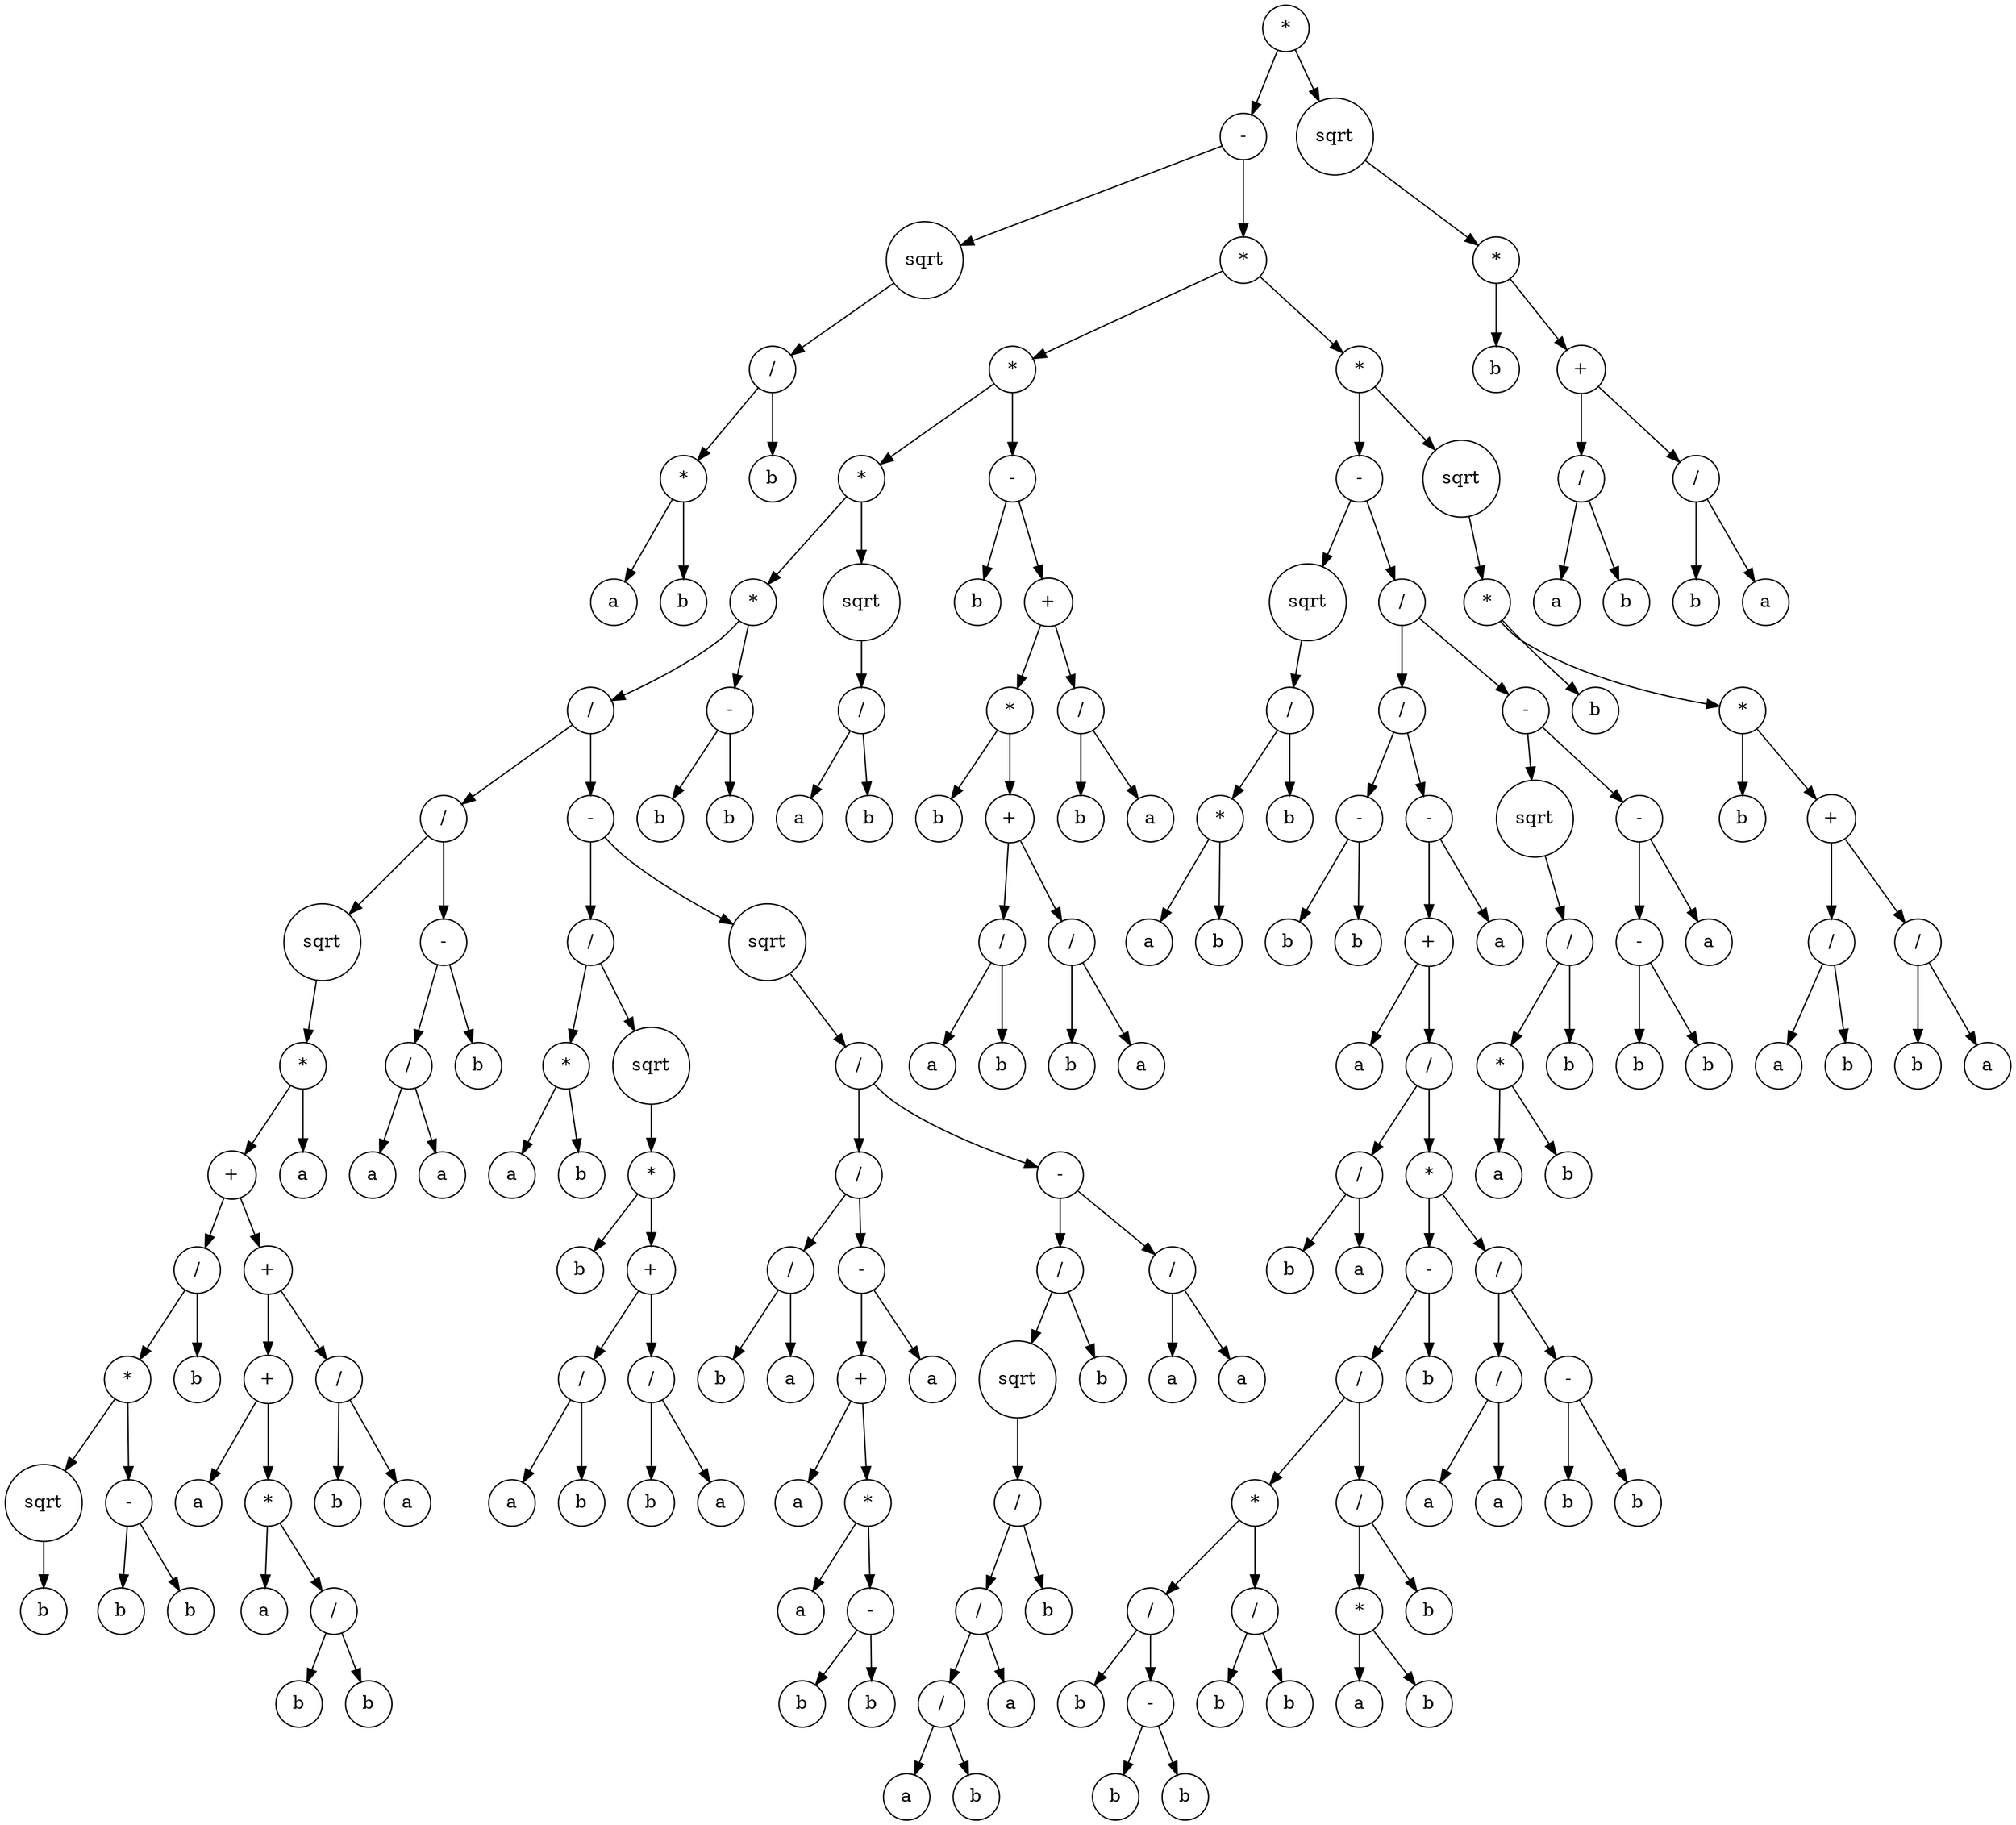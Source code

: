 digraph g {
graph [ordering=out];
node [shape=circle];
n[label = "*"];
n0[label = "-"];
n00[label = "sqrt"];
n000[label = "/"];
n0000[label = "*"];
n00000[label = "a"];
n0000 -> n00000;
n00001[label = "b"];
n0000 -> n00001;
n000 -> n0000;
n0001[label = "b"];
n000 -> n0001;
n00 -> n000;
n0 -> n00;
n01[label = "*"];
n010[label = "*"];
n0100[label = "*"];
n01000[label = "*"];
n010000[label = "/"];
n0100000[label = "/"];
n01000000[label = "sqrt"];
n010000000[label = "*"];
n0100000000[label = "+"];
n01000000000[label = "/"];
n010000000000[label = "*"];
n0100000000000[label = "sqrt"];
n01000000000000[label = "b"];
n0100000000000 -> n01000000000000;
n010000000000 -> n0100000000000;
n0100000000001[label = "-"];
n01000000000010[label = "b"];
n0100000000001 -> n01000000000010;
n01000000000011[label = "b"];
n0100000000001 -> n01000000000011;
n010000000000 -> n0100000000001;
n01000000000 -> n010000000000;
n010000000001[label = "b"];
n01000000000 -> n010000000001;
n0100000000 -> n01000000000;
n01000000001[label = "+"];
n010000000010[label = "+"];
n0100000000100[label = "a"];
n010000000010 -> n0100000000100;
n0100000000101[label = "*"];
n01000000001010[label = "a"];
n0100000000101 -> n01000000001010;
n01000000001011[label = "/"];
n010000000010110[label = "b"];
n01000000001011 -> n010000000010110;
n010000000010111[label = "b"];
n01000000001011 -> n010000000010111;
n0100000000101 -> n01000000001011;
n010000000010 -> n0100000000101;
n01000000001 -> n010000000010;
n010000000011[label = "/"];
n0100000000110[label = "b"];
n010000000011 -> n0100000000110;
n0100000000111[label = "a"];
n010000000011 -> n0100000000111;
n01000000001 -> n010000000011;
n0100000000 -> n01000000001;
n010000000 -> n0100000000;
n0100000001[label = "a"];
n010000000 -> n0100000001;
n01000000 -> n010000000;
n0100000 -> n01000000;
n01000001[label = "-"];
n010000010[label = "/"];
n0100000100[label = "a"];
n010000010 -> n0100000100;
n0100000101[label = "a"];
n010000010 -> n0100000101;
n01000001 -> n010000010;
n010000011[label = "b"];
n01000001 -> n010000011;
n0100000 -> n01000001;
n010000 -> n0100000;
n0100001[label = "-"];
n01000010[label = "/"];
n010000100[label = "*"];
n0100001000[label = "a"];
n010000100 -> n0100001000;
n0100001001[label = "b"];
n010000100 -> n0100001001;
n01000010 -> n010000100;
n010000101[label = "sqrt"];
n0100001010[label = "*"];
n01000010100[label = "b"];
n0100001010 -> n01000010100;
n01000010101[label = "+"];
n010000101010[label = "/"];
n0100001010100[label = "a"];
n010000101010 -> n0100001010100;
n0100001010101[label = "b"];
n010000101010 -> n0100001010101;
n01000010101 -> n010000101010;
n010000101011[label = "/"];
n0100001010110[label = "b"];
n010000101011 -> n0100001010110;
n0100001010111[label = "a"];
n010000101011 -> n0100001010111;
n01000010101 -> n010000101011;
n0100001010 -> n01000010101;
n010000101 -> n0100001010;
n01000010 -> n010000101;
n0100001 -> n01000010;
n01000011[label = "sqrt"];
n010000110[label = "/"];
n0100001100[label = "/"];
n01000011000[label = "/"];
n010000110000[label = "b"];
n01000011000 -> n010000110000;
n010000110001[label = "a"];
n01000011000 -> n010000110001;
n0100001100 -> n01000011000;
n01000011001[label = "-"];
n010000110010[label = "+"];
n0100001100100[label = "a"];
n010000110010 -> n0100001100100;
n0100001100101[label = "*"];
n01000011001010[label = "a"];
n0100001100101 -> n01000011001010;
n01000011001011[label = "-"];
n010000110010110[label = "b"];
n01000011001011 -> n010000110010110;
n010000110010111[label = "b"];
n01000011001011 -> n010000110010111;
n0100001100101 -> n01000011001011;
n010000110010 -> n0100001100101;
n01000011001 -> n010000110010;
n010000110011[label = "a"];
n01000011001 -> n010000110011;
n0100001100 -> n01000011001;
n010000110 -> n0100001100;
n0100001101[label = "-"];
n01000011010[label = "/"];
n010000110100[label = "sqrt"];
n0100001101000[label = "/"];
n01000011010000[label = "/"];
n010000110100000[label = "/"];
n0100001101000000[label = "a"];
n010000110100000 -> n0100001101000000;
n0100001101000001[label = "b"];
n010000110100000 -> n0100001101000001;
n01000011010000 -> n010000110100000;
n010000110100001[label = "a"];
n01000011010000 -> n010000110100001;
n0100001101000 -> n01000011010000;
n01000011010001[label = "b"];
n0100001101000 -> n01000011010001;
n010000110100 -> n0100001101000;
n01000011010 -> n010000110100;
n010000110101[label = "b"];
n01000011010 -> n010000110101;
n0100001101 -> n01000011010;
n01000011011[label = "/"];
n010000110110[label = "a"];
n01000011011 -> n010000110110;
n010000110111[label = "a"];
n01000011011 -> n010000110111;
n0100001101 -> n01000011011;
n010000110 -> n0100001101;
n01000011 -> n010000110;
n0100001 -> n01000011;
n010000 -> n0100001;
n01000 -> n010000;
n010001[label = "-"];
n0100010[label = "b"];
n010001 -> n0100010;
n0100011[label = "b"];
n010001 -> n0100011;
n01000 -> n010001;
n0100 -> n01000;
n01001[label = "sqrt"];
n010010[label = "/"];
n0100100[label = "a"];
n010010 -> n0100100;
n0100101[label = "b"];
n010010 -> n0100101;
n01001 -> n010010;
n0100 -> n01001;
n010 -> n0100;
n0101[label = "-"];
n01010[label = "b"];
n0101 -> n01010;
n01011[label = "+"];
n010110[label = "*"];
n0101100[label = "b"];
n010110 -> n0101100;
n0101101[label = "+"];
n01011010[label = "/"];
n010110100[label = "a"];
n01011010 -> n010110100;
n010110101[label = "b"];
n01011010 -> n010110101;
n0101101 -> n01011010;
n01011011[label = "/"];
n010110110[label = "b"];
n01011011 -> n010110110;
n010110111[label = "a"];
n01011011 -> n010110111;
n0101101 -> n01011011;
n010110 -> n0101101;
n01011 -> n010110;
n010111[label = "/"];
n0101110[label = "b"];
n010111 -> n0101110;
n0101111[label = "a"];
n010111 -> n0101111;
n01011 -> n010111;
n0101 -> n01011;
n010 -> n0101;
n01 -> n010;
n011[label = "*"];
n0110[label = "-"];
n01100[label = "sqrt"];
n011000[label = "/"];
n0110000[label = "*"];
n01100000[label = "a"];
n0110000 -> n01100000;
n01100001[label = "b"];
n0110000 -> n01100001;
n011000 -> n0110000;
n0110001[label = "b"];
n011000 -> n0110001;
n01100 -> n011000;
n0110 -> n01100;
n01101[label = "/"];
n011010[label = "/"];
n0110100[label = "-"];
n01101000[label = "b"];
n0110100 -> n01101000;
n01101001[label = "b"];
n0110100 -> n01101001;
n011010 -> n0110100;
n0110101[label = "-"];
n01101010[label = "+"];
n011010100[label = "a"];
n01101010 -> n011010100;
n011010101[label = "/"];
n0110101010[label = "/"];
n01101010100[label = "b"];
n0110101010 -> n01101010100;
n01101010101[label = "a"];
n0110101010 -> n01101010101;
n011010101 -> n0110101010;
n0110101011[label = "*"];
n01101010110[label = "-"];
n011010101100[label = "/"];
n0110101011000[label = "*"];
n01101010110000[label = "/"];
n011010101100000[label = "b"];
n01101010110000 -> n011010101100000;
n011010101100001[label = "-"];
n0110101011000010[label = "b"];
n011010101100001 -> n0110101011000010;
n0110101011000011[label = "b"];
n011010101100001 -> n0110101011000011;
n01101010110000 -> n011010101100001;
n0110101011000 -> n01101010110000;
n01101010110001[label = "/"];
n011010101100010[label = "b"];
n01101010110001 -> n011010101100010;
n011010101100011[label = "b"];
n01101010110001 -> n011010101100011;
n0110101011000 -> n01101010110001;
n011010101100 -> n0110101011000;
n0110101011001[label = "/"];
n01101010110010[label = "*"];
n011010101100100[label = "a"];
n01101010110010 -> n011010101100100;
n011010101100101[label = "b"];
n01101010110010 -> n011010101100101;
n0110101011001 -> n01101010110010;
n01101010110011[label = "b"];
n0110101011001 -> n01101010110011;
n011010101100 -> n0110101011001;
n01101010110 -> n011010101100;
n011010101101[label = "b"];
n01101010110 -> n011010101101;
n0110101011 -> n01101010110;
n01101010111[label = "/"];
n011010101110[label = "/"];
n0110101011100[label = "a"];
n011010101110 -> n0110101011100;
n0110101011101[label = "a"];
n011010101110 -> n0110101011101;
n01101010111 -> n011010101110;
n011010101111[label = "-"];
n0110101011110[label = "b"];
n011010101111 -> n0110101011110;
n0110101011111[label = "b"];
n011010101111 -> n0110101011111;
n01101010111 -> n011010101111;
n0110101011 -> n01101010111;
n011010101 -> n0110101011;
n01101010 -> n011010101;
n0110101 -> n01101010;
n01101011[label = "a"];
n0110101 -> n01101011;
n011010 -> n0110101;
n01101 -> n011010;
n011011[label = "-"];
n0110110[label = "sqrt"];
n01101100[label = "/"];
n011011000[label = "*"];
n0110110000[label = "a"];
n011011000 -> n0110110000;
n0110110001[label = "b"];
n011011000 -> n0110110001;
n01101100 -> n011011000;
n011011001[label = "b"];
n01101100 -> n011011001;
n0110110 -> n01101100;
n011011 -> n0110110;
n0110111[label = "-"];
n01101110[label = "-"];
n011011100[label = "b"];
n01101110 -> n011011100;
n011011101[label = "b"];
n01101110 -> n011011101;
n0110111 -> n01101110;
n01101111[label = "a"];
n0110111 -> n01101111;
n011011 -> n0110111;
n01101 -> n011011;
n0110 -> n01101;
n011 -> n0110;
n0111[label = "sqrt"];
n01110[label = "*"];
n011100[label = "b"];
n01110 -> n011100;
n011101[label = "*"];
n0111010[label = "b"];
n011101 -> n0111010;
n0111011[label = "+"];
n01110110[label = "/"];
n011101100[label = "a"];
n01110110 -> n011101100;
n011101101[label = "b"];
n01110110 -> n011101101;
n0111011 -> n01110110;
n01110111[label = "/"];
n011101110[label = "b"];
n01110111 -> n011101110;
n011101111[label = "a"];
n01110111 -> n011101111;
n0111011 -> n01110111;
n011101 -> n0111011;
n01110 -> n011101;
n0111 -> n01110;
n011 -> n0111;
n01 -> n011;
n0 -> n01;
n -> n0;
n1[label = "sqrt"];
n10[label = "*"];
n100[label = "b"];
n10 -> n100;
n101[label = "+"];
n1010[label = "/"];
n10100[label = "a"];
n1010 -> n10100;
n10101[label = "b"];
n1010 -> n10101;
n101 -> n1010;
n1011[label = "/"];
n10110[label = "b"];
n1011 -> n10110;
n10111[label = "a"];
n1011 -> n10111;
n101 -> n1011;
n10 -> n101;
n1 -> n10;
n -> n1;
}
